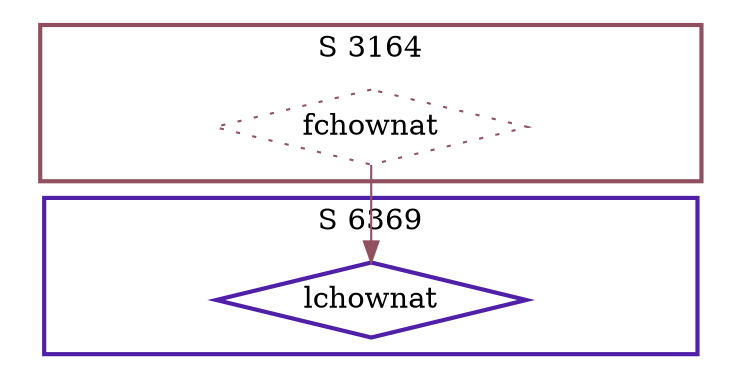digraph G {
  ratio=0.500000;
  "UV fchownat (3164)" [shape=diamond, label="fchownat", color="#905060",
                        style=dotted];
  "UV lchownat (6369)" [shape=diamond, label="lchownat", color="#5020A8",
                        style=bold];
  
  subgraph cluster_6369 { label="S 6369";
    color="#5020A8";
    style=bold;
    "UV lchownat (6369)"; };
  subgraph cluster_3164 { label="S 3164";
    color="#905060";
    style=bold;
    "UV fchownat (3164)"; };
  
  "UV fchownat (3164)" -> "UV lchownat (6369)" [color="#905060"];
  
  }